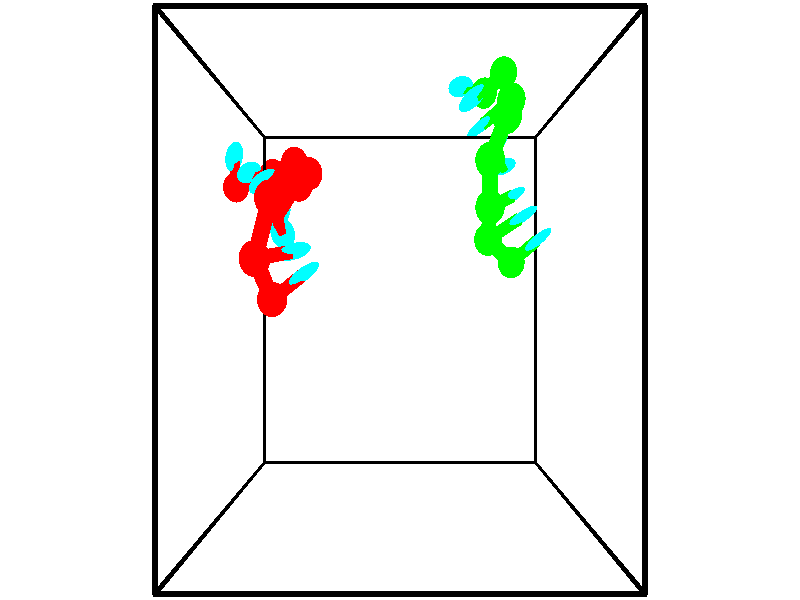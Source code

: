 // switches for output
#declare DRAW_BASES = 1; // possible values are 0, 1; only relevant for DNA ribbons
#declare DRAW_BASES_TYPE = 3; // possible values are 1, 2, 3; only relevant for DNA ribbons
#declare DRAW_FOG = 0; // set to 1 to enable fog

#include "colors.inc"

#include "transforms.inc"
background { rgb <1, 1, 1>}

#default {
   normal{
       ripples 0.25
       frequency 0.20
       turbulence 0.2
       lambda 5
   }
	finish {
		phong 0.1
		phong_size 40.
	}
}

// original window dimensions: 1024x640


// camera settings

camera {
	sky <-0, 1, 0>
	up <-0, 1, 0>
	right 1.6 * <1, 0, 0>
	location <2.5, 2.5, 11.1562>
	look_at <2.5, 2.5, 2.5>
	direction <0, 0, -8.6562>
	angle 67.0682
}


# declare cpy_camera_pos = <2.5, 2.5, 11.1562>;
# if (DRAW_FOG = 1)
fog {
	fog_type 2
	up vnormalize(cpy_camera_pos)
	color rgbt<1,1,1,0.3>
	distance 1e-5
	fog_alt 3e-3
	fog_offset 4
}
# end


// LIGHTS

# declare lum = 6;
global_settings {
	ambient_light rgb lum * <0.05, 0.05, 0.05>
	max_trace_level 15
}# declare cpy_direct_light_amount = 0.25;
light_source
{	1000 * <-1, -1, 1>,
	rgb lum * cpy_direct_light_amount
	parallel
}

light_source
{	1000 * <1, 1, -1>,
	rgb lum * cpy_direct_light_amount
	parallel
}

// strand 0

// nucleotide -1

// particle -1
sphere {
	<0.332313, 2.507599, 0.922878> 0.250000
	pigment { color rgbt <1,0,0,0> }
	no_shadow
}
cylinder {
	<0.657719, 2.707832, 1.041273>,  <0.852962, 2.827972, 1.112310>, 0.100000
	pigment { color rgbt <1,0,0,0> }
	no_shadow
}
cylinder {
	<0.657719, 2.707832, 1.041273>,  <0.332313, 2.507599, 0.922878>, 0.100000
	pigment { color rgbt <1,0,0,0> }
	no_shadow
}

// particle -1
sphere {
	<0.657719, 2.707832, 1.041273> 0.100000
	pigment { color rgbt <1,0,0,0> }
	no_shadow
}
sphere {
	0, 1
	scale<0.080000,0.200000,0.300000>
	matrix <-0.466451, 0.865631, -0.181951,
		-0.347299, 0.009956, 0.937702,
		0.813515, 0.500584, 0.295989,
		0.901773, 2.858007, 1.130070>
	pigment { color rgbt <0,1,1,0> }
	no_shadow
}
cylinder {
	<0.140016, 3.060259, 1.358151>,  <0.332313, 2.507599, 0.922878>, 0.130000
	pigment { color rgbt <1,0,0,0> }
	no_shadow
}

// nucleotide -1

// particle -1
sphere {
	<0.140016, 3.060259, 1.358151> 0.250000
	pigment { color rgbt <1,0,0,0> }
	no_shadow
}
cylinder {
	<0.468464, 3.130211, 1.140829>,  <0.665533, 3.172182, 1.010436>, 0.100000
	pigment { color rgbt <1,0,0,0> }
	no_shadow
}
cylinder {
	<0.468464, 3.130211, 1.140829>,  <0.140016, 3.060259, 1.358151>, 0.100000
	pigment { color rgbt <1,0,0,0> }
	no_shadow
}

// particle -1
sphere {
	<0.468464, 3.130211, 1.140829> 0.100000
	pigment { color rgbt <1,0,0,0> }
	no_shadow
}
sphere {
	0, 1
	scale<0.080000,0.200000,0.300000>
	matrix <-0.393569, 0.862885, -0.317070,
		0.413360, 0.474180, 0.777359,
		0.821119, 0.174880, -0.543304,
		0.714800, 3.182675, 0.977838>
	pigment { color rgbt <0,1,1,0> }
	no_shadow
}
cylinder {
	<0.380955, 3.881395, 1.331789>,  <0.140016, 3.060259, 1.358151>, 0.130000
	pigment { color rgbt <1,0,0,0> }
	no_shadow
}

// nucleotide -1

// particle -1
sphere {
	<0.380955, 3.881395, 1.331789> 0.250000
	pigment { color rgbt <1,0,0,0> }
	no_shadow
}
cylinder {
	<0.442459, 3.635208, 1.022581>,  <0.479362, 3.487496, 0.837057>, 0.100000
	pigment { color rgbt <1,0,0,0> }
	no_shadow
}
cylinder {
	<0.442459, 3.635208, 1.022581>,  <0.380955, 3.881395, 1.331789>, 0.100000
	pigment { color rgbt <1,0,0,0> }
	no_shadow
}

// particle -1
sphere {
	<0.442459, 3.635208, 1.022581> 0.100000
	pigment { color rgbt <1,0,0,0> }
	no_shadow
}
sphere {
	0, 1
	scale<0.080000,0.200000,0.300000>
	matrix <-0.285394, 0.721318, -0.631071,
		0.945996, 0.317649, -0.064740,
		0.153761, -0.615467, -0.773019,
		0.488587, 3.450568, 0.790676>
	pigment { color rgbt <0,1,1,0> }
	no_shadow
}
cylinder {
	<0.776249, 4.141150, 0.925528>,  <0.380955, 3.881395, 1.331789>, 0.130000
	pigment { color rgbt <1,0,0,0> }
	no_shadow
}

// nucleotide -1

// particle -1
sphere {
	<0.776249, 4.141150, 0.925528> 0.250000
	pigment { color rgbt <1,0,0,0> }
	no_shadow
}
cylinder {
	<0.531570, 3.903389, 0.716717>,  <0.384763, 3.760732, 0.591430>, 0.100000
	pigment { color rgbt <1,0,0,0> }
	no_shadow
}
cylinder {
	<0.531570, 3.903389, 0.716717>,  <0.776249, 4.141150, 0.925528>, 0.100000
	pigment { color rgbt <1,0,0,0> }
	no_shadow
}

// particle -1
sphere {
	<0.531570, 3.903389, 0.716717> 0.100000
	pigment { color rgbt <1,0,0,0> }
	no_shadow
}
sphere {
	0, 1
	scale<0.080000,0.200000,0.300000>
	matrix <-0.322218, 0.789866, -0.521812,
		0.722497, -0.150985, -0.674686,
		-0.611697, -0.594404, -0.522026,
		0.348062, 3.725068, 0.560109>
	pigment { color rgbt <0,1,1,0> }
	no_shadow
}
cylinder {
	<0.848906, 4.398116, 0.276721>,  <0.776249, 4.141150, 0.925528>, 0.130000
	pigment { color rgbt <1,0,0,0> }
	no_shadow
}

// nucleotide -1

// particle -1
sphere {
	<0.848906, 4.398116, 0.276721> 0.250000
	pigment { color rgbt <1,0,0,0> }
	no_shadow
}
cylinder {
	<0.498585, 4.205078, 0.273331>,  <0.288392, 4.089256, 0.271297>, 0.100000
	pigment { color rgbt <1,0,0,0> }
	no_shadow
}
cylinder {
	<0.498585, 4.205078, 0.273331>,  <0.848906, 4.398116, 0.276721>, 0.100000
	pigment { color rgbt <1,0,0,0> }
	no_shadow
}

// particle -1
sphere {
	<0.498585, 4.205078, 0.273331> 0.100000
	pigment { color rgbt <1,0,0,0> }
	no_shadow
}
sphere {
	0, 1
	scale<0.080000,0.200000,0.300000>
	matrix <-0.411306, 0.755391, -0.510110,
		0.252578, -0.443271, -0.860067,
		-0.875804, -0.482593, -0.008475,
		0.235844, 4.060300, 0.270788>
	pigment { color rgbt <0,1,1,0> }
	no_shadow
}
cylinder {
	<0.488119, 4.681644, -0.353498>,  <0.848906, 4.398116, 0.276721>, 0.130000
	pigment { color rgbt <1,0,0,0> }
	no_shadow
}

// nucleotide -1

// particle -1
sphere {
	<0.488119, 4.681644, -0.353498> 0.250000
	pigment { color rgbt <1,0,0,0> }
	no_shadow
}
cylinder {
	<0.183559, 4.482498, -0.187412>,  <0.000824, 4.363010, -0.087761>, 0.100000
	pigment { color rgbt <1,0,0,0> }
	no_shadow
}
cylinder {
	<0.183559, 4.482498, -0.187412>,  <0.488119, 4.681644, -0.353498>, 0.100000
	pigment { color rgbt <1,0,0,0> }
	no_shadow
}

// particle -1
sphere {
	<0.183559, 4.482498, -0.187412> 0.100000
	pigment { color rgbt <1,0,0,0> }
	no_shadow
}
sphere {
	0, 1
	scale<0.080000,0.200000,0.300000>
	matrix <-0.644379, 0.651409, -0.400552,
		-0.071053, -0.572534, -0.816796,
		-0.761398, -0.497866, 0.415213,
		-0.044860, 4.333138, -0.062848>
	pigment { color rgbt <0,1,1,0> }
	no_shadow
}
cylinder {
	<-0.031194, 4.587724, -0.861896>,  <0.488119, 4.681644, -0.353498>, 0.130000
	pigment { color rgbt <1,0,0,0> }
	no_shadow
}

// nucleotide -1

// particle -1
sphere {
	<-0.031194, 4.587724, -0.861896> 0.250000
	pigment { color rgbt <1,0,0,0> }
	no_shadow
}
cylinder {
	<-0.213223, 4.541443, -0.508734>,  <-0.322439, 4.513674, -0.296836>, 0.100000
	pigment { color rgbt <1,0,0,0> }
	no_shadow
}
cylinder {
	<-0.213223, 4.541443, -0.508734>,  <-0.031194, 4.587724, -0.861896>, 0.100000
	pigment { color rgbt <1,0,0,0> }
	no_shadow
}

// particle -1
sphere {
	<-0.213223, 4.541443, -0.508734> 0.100000
	pigment { color rgbt <1,0,0,0> }
	no_shadow
}
sphere {
	0, 1
	scale<0.080000,0.200000,0.300000>
	matrix <-0.696552, 0.663946, -0.272011,
		-0.554731, -0.738775, -0.382734,
		-0.455070, -0.115702, 0.882907,
		-0.349744, 4.506732, -0.243862>
	pigment { color rgbt <0,1,1,0> }
	no_shadow
}
cylinder {
	<-0.782958, 4.378876, -0.929366>,  <-0.031194, 4.587724, -0.861896>, 0.130000
	pigment { color rgbt <1,0,0,0> }
	no_shadow
}

// nucleotide -1

// particle -1
sphere {
	<-0.782958, 4.378876, -0.929366> 0.250000
	pigment { color rgbt <1,0,0,0> }
	no_shadow
}
cylinder {
	<-0.714394, 4.606659, -0.607786>,  <-0.673255, 4.743329, -0.414838>, 0.100000
	pigment { color rgbt <1,0,0,0> }
	no_shadow
}
cylinder {
	<-0.714394, 4.606659, -0.607786>,  <-0.782958, 4.378876, -0.929366>, 0.100000
	pigment { color rgbt <1,0,0,0> }
	no_shadow
}

// particle -1
sphere {
	<-0.714394, 4.606659, -0.607786> 0.100000
	pigment { color rgbt <1,0,0,0> }
	no_shadow
}
sphere {
	0, 1
	scale<0.080000,0.200000,0.300000>
	matrix <-0.722648, 0.627316, -0.290268,
		-0.669626, -0.531218, 0.519046,
		0.171411, 0.569458, 0.803950,
		-0.662970, 4.777496, -0.366601>
	pigment { color rgbt <0,1,1,0> }
	no_shadow
}
// strand 1

// nucleotide -1

// particle -1
sphere {
	<4.172675, 5.929627, -0.856300> 0.250000
	pigment { color rgbt <0,1,0,0> }
	no_shadow
}
cylinder {
	<3.880920, 5.910271, -0.583344>,  <3.705868, 5.898657, -0.419571>, 0.100000
	pigment { color rgbt <0,1,0,0> }
	no_shadow
}
cylinder {
	<3.880920, 5.910271, -0.583344>,  <4.172675, 5.929627, -0.856300>, 0.100000
	pigment { color rgbt <0,1,0,0> }
	no_shadow
}

// particle -1
sphere {
	<3.880920, 5.910271, -0.583344> 0.100000
	pigment { color rgbt <0,1,0,0> }
	no_shadow
}
sphere {
	0, 1
	scale<0.080000,0.200000,0.300000>
	matrix <0.431137, -0.806985, 0.403605,
		0.531145, 0.588587, 0.609467,
		-0.729387, -0.048391, 0.682388,
		3.662104, 5.895753, -0.378628>
	pigment { color rgbt <0,1,1,0> }
	no_shadow
}
cylinder {
	<4.436682, 6.036851, -0.137509>,  <4.172675, 5.929627, -0.856300>, 0.130000
	pigment { color rgbt <0,1,0,0> }
	no_shadow
}

// nucleotide -1

// particle -1
sphere {
	<4.436682, 6.036851, -0.137509> 0.250000
	pigment { color rgbt <0,1,0,0> }
	no_shadow
}
cylinder {
	<4.106285, 5.811409, -0.133828>,  <3.908047, 5.676144, -0.131620>, 0.100000
	pigment { color rgbt <0,1,0,0> }
	no_shadow
}
cylinder {
	<4.106285, 5.811409, -0.133828>,  <4.436682, 6.036851, -0.137509>, 0.100000
	pigment { color rgbt <0,1,0,0> }
	no_shadow
}

// particle -1
sphere {
	<4.106285, 5.811409, -0.133828> 0.100000
	pigment { color rgbt <0,1,0,0> }
	no_shadow
}
sphere {
	0, 1
	scale<0.080000,0.200000,0.300000>
	matrix <0.503446, -0.730288, 0.461759,
		-0.253530, 0.386042, 0.886957,
		-0.825993, -0.563605, 0.009202,
		3.858487, 5.642327, -0.131068>
	pigment { color rgbt <0,1,1,0> }
	no_shadow
}
cylinder {
	<4.494242, 5.489034, 0.341833>,  <4.436682, 6.036851, -0.137509>, 0.130000
	pigment { color rgbt <0,1,0,0> }
	no_shadow
}

// nucleotide -1

// particle -1
sphere {
	<4.494242, 5.489034, 0.341833> 0.250000
	pigment { color rgbt <0,1,0,0> }
	no_shadow
}
cylinder {
	<4.205894, 5.313110, 0.127575>,  <4.032886, 5.207556, -0.000980>, 0.100000
	pigment { color rgbt <0,1,0,0> }
	no_shadow
}
cylinder {
	<4.205894, 5.313110, 0.127575>,  <4.494242, 5.489034, 0.341833>, 0.100000
	pigment { color rgbt <0,1,0,0> }
	no_shadow
}

// particle -1
sphere {
	<4.205894, 5.313110, 0.127575> 0.100000
	pigment { color rgbt <0,1,0,0> }
	no_shadow
}
sphere {
	0, 1
	scale<0.080000,0.200000,0.300000>
	matrix <0.493996, -0.868139, 0.047994,
		-0.486122, -0.230009, 0.843078,
		-0.720870, -0.439808, -0.535645,
		3.989634, 5.181168, -0.033119>
	pigment { color rgbt <0,1,1,0> }
	no_shadow
}
cylinder {
	<4.330272, 5.120466, 0.837711>,  <4.494242, 5.489034, 0.341833>, 0.130000
	pigment { color rgbt <0,1,0,0> }
	no_shadow
}

// nucleotide -1

// particle -1
sphere {
	<4.330272, 5.120466, 0.837711> 0.250000
	pigment { color rgbt <0,1,0,0> }
	no_shadow
}
cylinder {
	<4.294319, 4.989899, 0.461334>,  <4.272748, 4.911559, 0.235508>, 0.100000
	pigment { color rgbt <0,1,0,0> }
	no_shadow
}
cylinder {
	<4.294319, 4.989899, 0.461334>,  <4.330272, 5.120466, 0.837711>, 0.100000
	pigment { color rgbt <0,1,0,0> }
	no_shadow
}

// particle -1
sphere {
	<4.294319, 4.989899, 0.461334> 0.100000
	pigment { color rgbt <0,1,0,0> }
	no_shadow
}
sphere {
	0, 1
	scale<0.080000,0.200000,0.300000>
	matrix <0.382656, -0.883570, 0.269962,
		-0.919509, -0.335792, 0.204322,
		-0.089882, -0.326417, -0.940943,
		4.267354, 4.891973, 0.179051>
	pigment { color rgbt <0,1,1,0> }
	no_shadow
}
cylinder {
	<4.032212, 4.486926, 0.890410>,  <4.330272, 5.120466, 0.837711>, 0.130000
	pigment { color rgbt <0,1,0,0> }
	no_shadow
}

// nucleotide -1

// particle -1
sphere {
	<4.032212, 4.486926, 0.890410> 0.250000
	pigment { color rgbt <0,1,0,0> }
	no_shadow
}
cylinder {
	<4.230476, 4.495453, 0.543108>,  <4.349435, 4.500569, 0.334727>, 0.100000
	pigment { color rgbt <0,1,0,0> }
	no_shadow
}
cylinder {
	<4.230476, 4.495453, 0.543108>,  <4.032212, 4.486926, 0.890410>, 0.100000
	pigment { color rgbt <0,1,0,0> }
	no_shadow
}

// particle -1
sphere {
	<4.230476, 4.495453, 0.543108> 0.100000
	pigment { color rgbt <0,1,0,0> }
	no_shadow
}
sphere {
	0, 1
	scale<0.080000,0.200000,0.300000>
	matrix <0.358337, -0.915664, 0.182081,
		-0.791148, -0.401378, -0.461498,
		0.495660, 0.021318, -0.868255,
		4.379174, 4.501848, 0.282631>
	pigment { color rgbt <0,1,1,0> }
	no_shadow
}
cylinder {
	<4.045916, 3.828454, 0.783433>,  <4.032212, 4.486926, 0.890410>, 0.130000
	pigment { color rgbt <0,1,0,0> }
	no_shadow
}

// nucleotide -1

// particle -1
sphere {
	<4.045916, 3.828454, 0.783433> 0.250000
	pigment { color rgbt <0,1,0,0> }
	no_shadow
}
cylinder {
	<4.318336, 3.958572, 0.521029>,  <4.481789, 4.036643, 0.363586>, 0.100000
	pigment { color rgbt <0,1,0,0> }
	no_shadow
}
cylinder {
	<4.318336, 3.958572, 0.521029>,  <4.045916, 3.828454, 0.783433>, 0.100000
	pigment { color rgbt <0,1,0,0> }
	no_shadow
}

// particle -1
sphere {
	<4.318336, 3.958572, 0.521029> 0.100000
	pigment { color rgbt <0,1,0,0> }
	no_shadow
}
sphere {
	0, 1
	scale<0.080000,0.200000,0.300000>
	matrix <0.482013, -0.873580, 0.067233,
		-0.551208, -0.361995, -0.751750,
		0.681052, 0.325294, -0.656011,
		4.522652, 4.056161, 0.324225>
	pigment { color rgbt <0,1,1,0> }
	no_shadow
}
cylinder {
	<4.102850, 3.418491, 0.162451>,  <4.045916, 3.828454, 0.783433>, 0.130000
	pigment { color rgbt <0,1,0,0> }
	no_shadow
}

// nucleotide -1

// particle -1
sphere {
	<4.102850, 3.418491, 0.162451> 0.250000
	pigment { color rgbt <0,1,0,0> }
	no_shadow
}
cylinder {
	<4.451805, 3.611145, 0.195837>,  <4.661178, 3.726738, 0.215869>, 0.100000
	pigment { color rgbt <0,1,0,0> }
	no_shadow
}
cylinder {
	<4.451805, 3.611145, 0.195837>,  <4.102850, 3.418491, 0.162451>, 0.100000
	pigment { color rgbt <0,1,0,0> }
	no_shadow
}

// particle -1
sphere {
	<4.451805, 3.611145, 0.195837> 0.100000
	pigment { color rgbt <0,1,0,0> }
	no_shadow
}
sphere {
	0, 1
	scale<0.080000,0.200000,0.300000>
	matrix <0.467283, -0.871832, 0.146817,
		0.143480, -0.089080, -0.985636,
		0.872388, 0.481636, 0.083466,
		4.713521, 3.755636, 0.220877>
	pigment { color rgbt <0,1,1,0> }
	no_shadow
}
cylinder {
	<4.601708, 3.091816, -0.261562>,  <4.102850, 3.418491, 0.162451>, 0.130000
	pigment { color rgbt <0,1,0,0> }
	no_shadow
}

// nucleotide -1

// particle -1
sphere {
	<4.601708, 3.091816, -0.261562> 0.250000
	pigment { color rgbt <0,1,0,0> }
	no_shadow
}
cylinder {
	<4.830681, 3.274429, 0.010880>,  <4.968064, 3.383997, 0.174344>, 0.100000
	pigment { color rgbt <0,1,0,0> }
	no_shadow
}
cylinder {
	<4.830681, 3.274429, 0.010880>,  <4.601708, 3.091816, -0.261562>, 0.100000
	pigment { color rgbt <0,1,0,0> }
	no_shadow
}

// particle -1
sphere {
	<4.830681, 3.274429, 0.010880> 0.100000
	pigment { color rgbt <0,1,0,0> }
	no_shadow
}
sphere {
	0, 1
	scale<0.080000,0.200000,0.300000>
	matrix <0.537004, -0.836463, 0.109346,
		0.619637, 0.303162, -0.723977,
		0.572431, 0.456533, 0.681103,
		5.002410, 3.411389, 0.215210>
	pigment { color rgbt <0,1,1,0> }
	no_shadow
}
// box output
cylinder {
	<0.000000, 0.000000, 0.000000>,  <5.000000, 0.000000, 0.000000>, 0.025000
	pigment { color rgbt <0,0,0,0> }
	no_shadow
}
cylinder {
	<0.000000, 0.000000, 0.000000>,  <0.000000, 5.000000, 0.000000>, 0.025000
	pigment { color rgbt <0,0,0,0> }
	no_shadow
}
cylinder {
	<0.000000, 0.000000, 0.000000>,  <0.000000, 0.000000, 5.000000>, 0.025000
	pigment { color rgbt <0,0,0,0> }
	no_shadow
}
cylinder {
	<5.000000, 5.000000, 5.000000>,  <0.000000, 5.000000, 5.000000>, 0.025000
	pigment { color rgbt <0,0,0,0> }
	no_shadow
}
cylinder {
	<5.000000, 5.000000, 5.000000>,  <5.000000, 0.000000, 5.000000>, 0.025000
	pigment { color rgbt <0,0,0,0> }
	no_shadow
}
cylinder {
	<5.000000, 5.000000, 5.000000>,  <5.000000, 5.000000, 0.000000>, 0.025000
	pigment { color rgbt <0,0,0,0> }
	no_shadow
}
cylinder {
	<0.000000, 0.000000, 5.000000>,  <0.000000, 5.000000, 5.000000>, 0.025000
	pigment { color rgbt <0,0,0,0> }
	no_shadow
}
cylinder {
	<0.000000, 0.000000, 5.000000>,  <5.000000, 0.000000, 5.000000>, 0.025000
	pigment { color rgbt <0,0,0,0> }
	no_shadow
}
cylinder {
	<5.000000, 5.000000, 0.000000>,  <0.000000, 5.000000, 0.000000>, 0.025000
	pigment { color rgbt <0,0,0,0> }
	no_shadow
}
cylinder {
	<5.000000, 5.000000, 0.000000>,  <5.000000, 0.000000, 0.000000>, 0.025000
	pigment { color rgbt <0,0,0,0> }
	no_shadow
}
cylinder {
	<5.000000, 0.000000, 5.000000>,  <5.000000, 0.000000, 0.000000>, 0.025000
	pigment { color rgbt <0,0,0,0> }
	no_shadow
}
cylinder {
	<0.000000, 5.000000, 0.000000>,  <0.000000, 5.000000, 5.000000>, 0.025000
	pigment { color rgbt <0,0,0,0> }
	no_shadow
}
// end of box output
